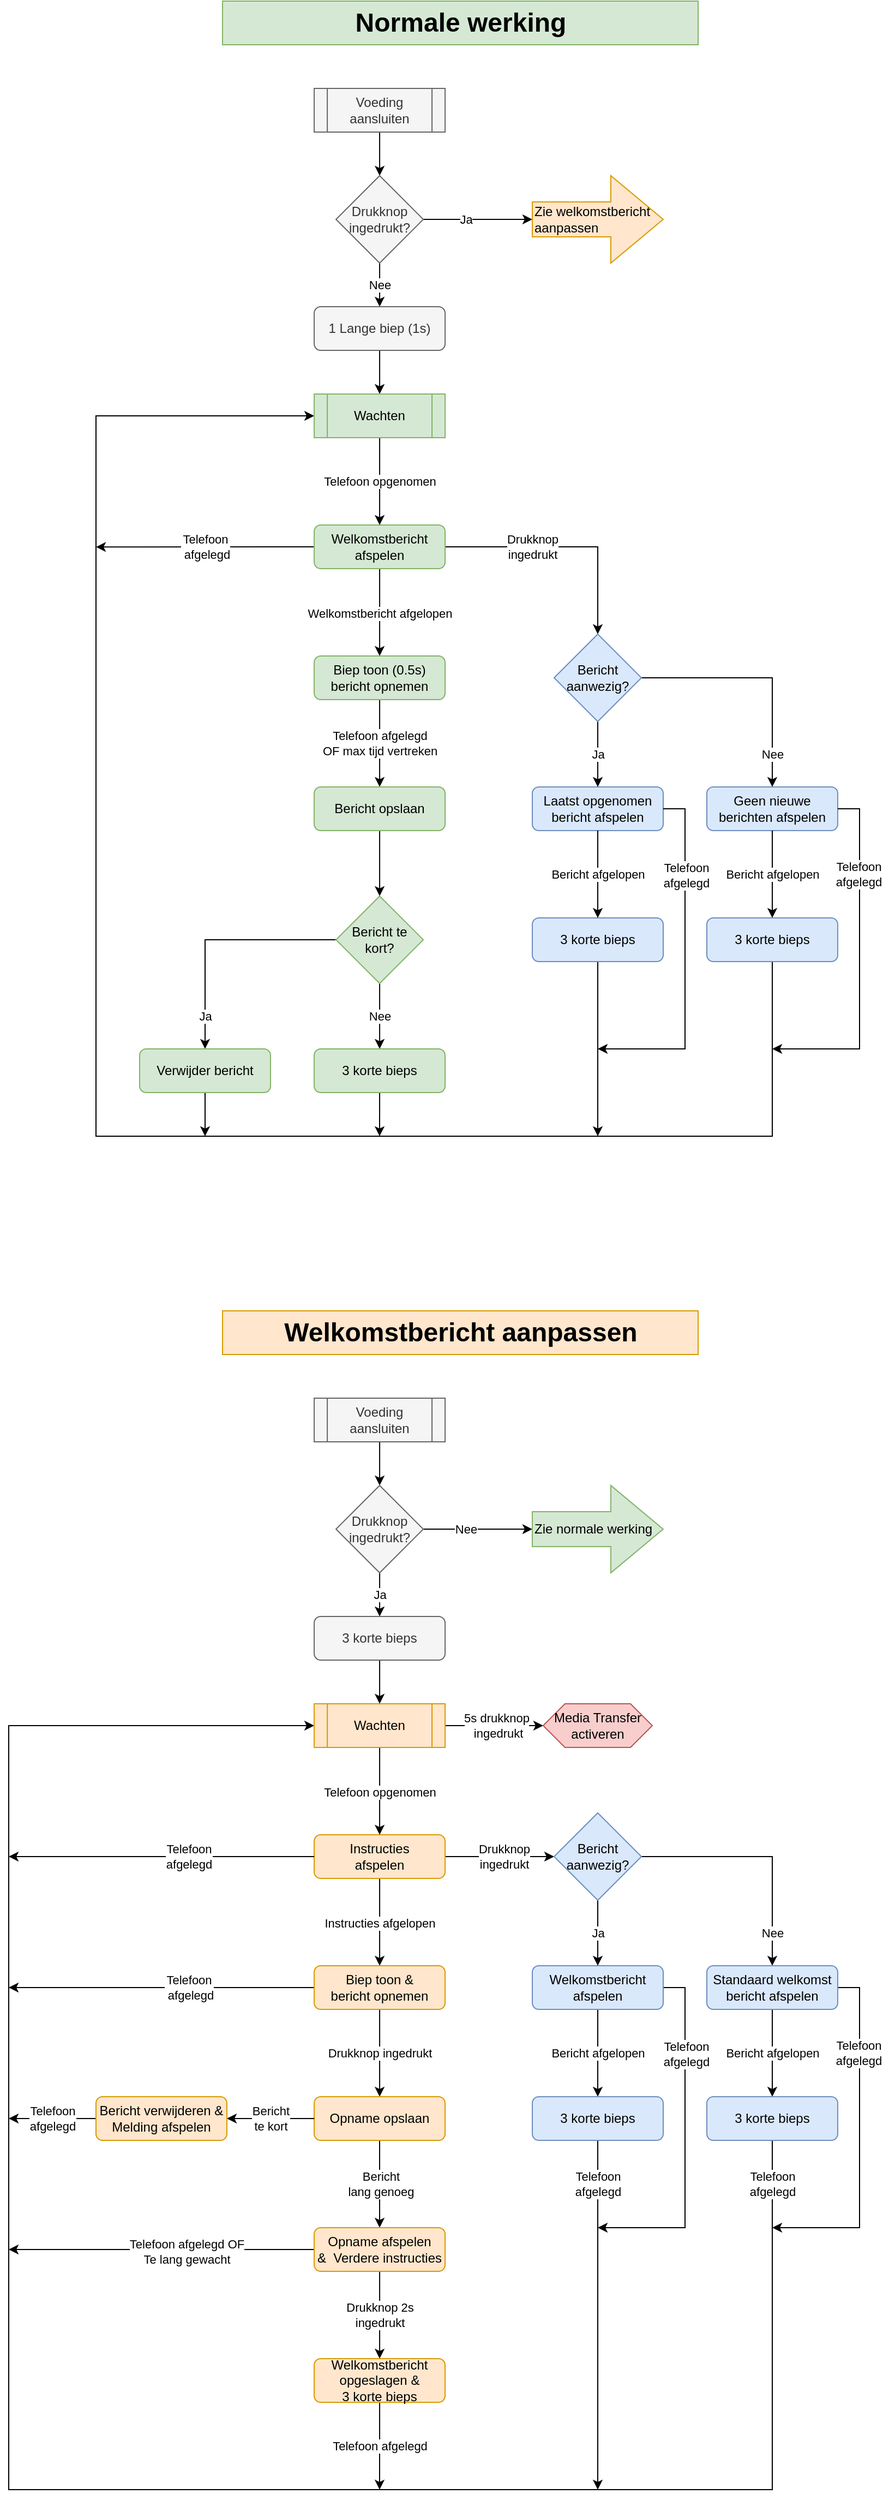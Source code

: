 <mxfile>
    <diagram id="CJo-_Jv-YDpqMQjWS3eF" name="Page-1">
        <mxGraphModel dx="1146" dy="653" grid="1" gridSize="10" guides="1" tooltips="1" connect="1" arrows="1" fold="1" page="0" pageScale="1" pageWidth="827" pageHeight="1169" math="0" shadow="0">
            <root>
                <mxCell id="0"/>
                <mxCell id="1" parent="0"/>
                <mxCell id="88" value="" style="edgeStyle=none;rounded=0;jumpSize=5;html=1;startSize=5;endSize=6;" parent="1" source="3" target="87" edge="1">
                    <mxGeometry relative="1" as="geometry"/>
                </mxCell>
                <mxCell id="3" value="Voeding aansluiten" style="shape=process;whiteSpace=wrap;html=1;backgroundOutline=1;fillColor=#f5f5f5;fontColor=#333333;strokeColor=#666666;" parent="1" vertex="1">
                    <mxGeometry x="280.04" y="120" width="120" height="40" as="geometry"/>
                </mxCell>
                <mxCell id="22" value="" style="edgeStyle=none;html=1;" parent="1" source="6" target="21" edge="1">
                    <mxGeometry relative="1" as="geometry"/>
                </mxCell>
                <mxCell id="24" value="Welkomstbericht afgelopen" style="edgeLabel;html=1;align=center;verticalAlign=middle;resizable=0;points=[];" parent="22" vertex="1" connectable="0">
                    <mxGeometry x="0.192" relative="1" as="geometry">
                        <mxPoint y="-7" as="offset"/>
                    </mxGeometry>
                </mxCell>
                <mxCell id="42" value="" style="edgeStyle=none;html=1;rounded=0;" parent="1" source="6" target="41" edge="1">
                    <mxGeometry relative="1" as="geometry">
                        <Array as="points">
                            <mxPoint x="540" y="540"/>
                        </Array>
                    </mxGeometry>
                </mxCell>
                <mxCell id="44" value="Drukknop &lt;br&gt;ingedrukt" style="edgeLabel;html=1;align=center;verticalAlign=middle;resizable=0;points=[];" parent="42" vertex="1" connectable="0">
                    <mxGeometry x="-0.244" y="6" relative="1" as="geometry">
                        <mxPoint x="-3" y="6" as="offset"/>
                    </mxGeometry>
                </mxCell>
                <mxCell id="146" value="Telefoon&lt;br&gt;&amp;nbsp;afgelegd" style="edgeStyle=none;rounded=0;jumpSize=5;html=1;exitX=0;exitY=0.5;exitDx=0;exitDy=0;startSize=5;endSize=6;" parent="1" source="6" edge="1">
                    <mxGeometry relative="1" as="geometry">
                        <mxPoint x="80" y="540.167" as="targetPoint"/>
                    </mxGeometry>
                </mxCell>
                <mxCell id="6" value="Welkomstbericht afspelen" style="rounded=1;whiteSpace=wrap;html=1;fontSize=12;glass=0;strokeWidth=1;shadow=0;fillColor=#d5e8d4;strokeColor=#82b366;" parent="1" vertex="1">
                    <mxGeometry x="280.04" y="520" width="120" height="40" as="geometry"/>
                </mxCell>
                <mxCell id="26" value="Telefoon afgelegd&lt;br&gt;OF max tijd vertreken" style="edgeStyle=none;html=1;exitX=0.5;exitY=1;exitDx=0;exitDy=0;" parent="1" source="21" target="25" edge="1">
                    <mxGeometry relative="1" as="geometry">
                        <mxPoint x="340.04" y="800" as="sourcePoint"/>
                    </mxGeometry>
                </mxCell>
                <mxCell id="140" value="Telefoon opgenomen" style="edgeStyle=none;rounded=0;jumpSize=5;html=1;startSize=5;endSize=6;" parent="1" target="6" edge="1">
                    <mxGeometry relative="1" as="geometry">
                        <mxPoint x="340.04" y="440" as="sourcePoint"/>
                    </mxGeometry>
                </mxCell>
                <mxCell id="15" value="Laatst opgenomen bericht afspelen" style="rounded=1;whiteSpace=wrap;html=1;fontSize=12;glass=0;strokeWidth=1;shadow=0;fillColor=#dae8fc;strokeColor=#6c8ebf;" parent="1" vertex="1">
                    <mxGeometry x="480" y="760" width="120" height="40" as="geometry"/>
                </mxCell>
                <mxCell id="21" value="Biep toon (0.5s)&lt;br&gt;bericht opnemen" style="rounded=1;whiteSpace=wrap;html=1;fontSize=12;glass=0;strokeWidth=1;shadow=0;fillColor=#d5e8d4;strokeColor=#82b366;" parent="1" vertex="1">
                    <mxGeometry x="280.04" y="640" width="120" height="40" as="geometry"/>
                </mxCell>
                <mxCell id="28" value="" style="edgeStyle=none;html=1;" parent="1" source="25" target="27" edge="1">
                    <mxGeometry relative="1" as="geometry"/>
                </mxCell>
                <mxCell id="25" value="Bericht opslaan" style="rounded=1;whiteSpace=wrap;html=1;fontSize=12;glass=0;strokeWidth=1;shadow=0;fillColor=#d5e8d4;strokeColor=#82b366;" parent="1" vertex="1">
                    <mxGeometry x="280.04" y="760" width="120" height="40" as="geometry"/>
                </mxCell>
                <mxCell id="31" value="" style="edgeStyle=none;html=1;rounded=0;" parent="1" source="27" target="29" edge="1">
                    <mxGeometry relative="1" as="geometry">
                        <Array as="points">
                            <mxPoint x="180" y="900"/>
                        </Array>
                    </mxGeometry>
                </mxCell>
                <mxCell id="33" value="Ja" style="edgeLabel;html=1;align=center;verticalAlign=middle;resizable=0;points=[];" parent="31" vertex="1" connectable="0">
                    <mxGeometry x="-0.28" y="1" relative="1" as="geometry">
                        <mxPoint x="-41" y="69" as="offset"/>
                    </mxGeometry>
                </mxCell>
                <mxCell id="95" value="Nee" style="edgeStyle=none;rounded=0;jumpSize=5;html=1;startSize=5;endSize=6;" parent="1" source="27" target="30" edge="1">
                    <mxGeometry relative="1" as="geometry"/>
                </mxCell>
                <mxCell id="27" value="Bericht te kort?" style="rhombus;whiteSpace=wrap;html=1;fillColor=#d5e8d4;strokeColor=#82b366;" parent="1" vertex="1">
                    <mxGeometry x="300.04" y="860" width="80" height="80" as="geometry"/>
                </mxCell>
                <mxCell id="57" style="edgeStyle=none;rounded=0;jumpSize=5;html=1;exitX=0.5;exitY=1;exitDx=0;exitDy=0;startSize=5;endSize=6;" parent="1" source="29" edge="1">
                    <mxGeometry relative="1" as="geometry">
                        <mxPoint x="180" y="1080" as="targetPoint"/>
                        <Array as="points"/>
                    </mxGeometry>
                </mxCell>
                <mxCell id="29" value="Verwijder bericht" style="rounded=1;whiteSpace=wrap;html=1;fontSize=12;glass=0;strokeWidth=1;shadow=0;fillColor=#d5e8d4;strokeColor=#82b366;" parent="1" vertex="1">
                    <mxGeometry x="120.0" y="1000" width="120" height="40" as="geometry"/>
                </mxCell>
                <mxCell id="94" style="edgeStyle=none;rounded=0;jumpSize=5;html=1;exitX=0.5;exitY=1;exitDx=0;exitDy=0;startSize=5;endSize=6;" parent="1" source="30" edge="1">
                    <mxGeometry relative="1" as="geometry">
                        <mxPoint x="340" y="1080" as="targetPoint"/>
                    </mxGeometry>
                </mxCell>
                <mxCell id="30" value="3 korte bieps" style="rounded=1;whiteSpace=wrap;html=1;fontSize=12;glass=0;strokeWidth=1;shadow=0;fillColor=#d5e8d4;strokeColor=#82b366;" parent="1" vertex="1">
                    <mxGeometry x="280.04" y="1000" width="120" height="40" as="geometry"/>
                </mxCell>
                <mxCell id="43" value="" style="edgeStyle=none;html=1;" parent="1" source="41" target="15" edge="1">
                    <mxGeometry relative="1" as="geometry"/>
                </mxCell>
                <mxCell id="45" value="Ja" style="edgeLabel;html=1;align=center;verticalAlign=middle;resizable=0;points=[];" parent="43" vertex="1" connectable="0">
                    <mxGeometry x="-0.276" relative="1" as="geometry">
                        <mxPoint y="8" as="offset"/>
                    </mxGeometry>
                </mxCell>
                <mxCell id="54" value="Nee" style="edgeStyle=none;rounded=0;jumpSize=5;html=1;exitX=1;exitY=0.5;exitDx=0;exitDy=0;entryX=0.5;entryY=0;entryDx=0;entryDy=0;startSize=5;endSize=6;" parent="1" source="41" target="52" edge="1">
                    <mxGeometry x="0.727" relative="1" as="geometry">
                        <Array as="points">
                            <mxPoint x="700" y="660"/>
                        </Array>
                        <mxPoint as="offset"/>
                    </mxGeometry>
                </mxCell>
                <mxCell id="41" value="Bericht aanwezig?" style="rhombus;whiteSpace=wrap;html=1;fillColor=#dae8fc;strokeColor=#6c8ebf;" parent="1" vertex="1">
                    <mxGeometry x="500" y="620" width="80" height="80" as="geometry"/>
                </mxCell>
                <mxCell id="55" style="edgeStyle=none;rounded=0;jumpSize=5;html=1;exitX=0.5;exitY=1;exitDx=0;exitDy=0;entryX=0;entryY=0.5;entryDx=0;entryDy=0;startSize=5;endSize=6;" parent="1" source="189" edge="1">
                    <mxGeometry relative="1" as="geometry">
                        <mxPoint x="280.04" y="420" as="targetPoint"/>
                        <Array as="points">
                            <mxPoint x="700" y="1080"/>
                            <mxPoint x="80" y="1080"/>
                            <mxPoint x="80" y="420"/>
                        </Array>
                    </mxGeometry>
                </mxCell>
                <mxCell id="52" value="Geen nieuwe berichten afspelen" style="rounded=1;whiteSpace=wrap;html=1;fontSize=12;glass=0;strokeWidth=1;shadow=0;fillColor=#dae8fc;strokeColor=#6c8ebf;" parent="1" vertex="1">
                    <mxGeometry x="640" y="760" width="120" height="40" as="geometry"/>
                </mxCell>
                <mxCell id="92" value="Nee" style="edgeStyle=none;rounded=0;jumpSize=5;html=1;startSize=5;endSize=6;" parent="1" source="87" target="91" edge="1">
                    <mxGeometry relative="1" as="geometry"/>
                </mxCell>
                <mxCell id="98" value="" style="edgeStyle=none;rounded=0;jumpSize=5;html=1;startSize=5;endSize=6;" parent="1" source="87" target="97" edge="1">
                    <mxGeometry relative="1" as="geometry"/>
                </mxCell>
                <mxCell id="99" value="Ja" style="edgeLabel;html=1;align=center;verticalAlign=middle;resizable=0;points=[];" parent="98" vertex="1" connectable="0">
                    <mxGeometry x="-0.439" y="4" relative="1" as="geometry">
                        <mxPoint x="11" y="4" as="offset"/>
                    </mxGeometry>
                </mxCell>
                <mxCell id="87" value="Drukknop ingedrukt?" style="rhombus;whiteSpace=wrap;html=1;fillColor=#f5f5f5;strokeColor=#666666;fontColor=#333333;" parent="1" vertex="1">
                    <mxGeometry x="300.04" y="200" width="80" height="80" as="geometry"/>
                </mxCell>
                <mxCell id="93" value="" style="edgeStyle=none;rounded=0;jumpSize=5;html=1;startSize=5;endSize=6;" parent="1" source="91" edge="1">
                    <mxGeometry relative="1" as="geometry">
                        <mxPoint x="340.04" y="400" as="targetPoint"/>
                    </mxGeometry>
                </mxCell>
                <mxCell id="91" value="1 Lange biep (1s)" style="rounded=1;whiteSpace=wrap;html=1;fontSize=12;glass=0;strokeWidth=1;shadow=0;fillColor=#f5f5f5;strokeColor=#666666;fontColor=#333333;" parent="1" vertex="1">
                    <mxGeometry x="280.04" y="320" width="120" height="40" as="geometry"/>
                </mxCell>
                <mxCell id="97" value="Zie welkomstbericht &lt;br&gt;aanpassen" style="shape=singleArrow;whiteSpace=wrap;html=1;arrowWidth=0.4;arrowSize=0.4;fillColor=#ffe6cc;strokeColor=#d79b00;align=left;" parent="1" vertex="1">
                    <mxGeometry x="480" y="200" width="119.96" height="80" as="geometry"/>
                </mxCell>
                <mxCell id="102" value="Normale werking" style="text;strokeColor=#82b366;fillColor=#d5e8d4;html=1;fontSize=24;fontStyle=1;verticalAlign=middle;align=center;" parent="1" vertex="1">
                    <mxGeometry x="196" y="40" width="436" height="40" as="geometry"/>
                </mxCell>
                <mxCell id="103" value="Welkomstbericht aanpassen" style="text;strokeColor=#d79b00;fillColor=#ffe6cc;html=1;fontSize=24;fontStyle=1;verticalAlign=middle;align=center;" parent="1" vertex="1">
                    <mxGeometry x="196" y="1240" width="436" height="40" as="geometry"/>
                </mxCell>
                <mxCell id="104" value="" style="edgeStyle=none;rounded=0;jumpSize=5;html=1;startSize=5;endSize=6;" parent="1" source="105" target="136" edge="1">
                    <mxGeometry relative="1" as="geometry"/>
                </mxCell>
                <mxCell id="105" value="Voeding aansluiten" style="shape=process;whiteSpace=wrap;html=1;backgroundOutline=1;fillColor=#f5f5f5;fontColor=#333333;strokeColor=#666666;" parent="1" vertex="1">
                    <mxGeometry x="280.04" y="1320" width="120" height="40" as="geometry"/>
                </mxCell>
                <mxCell id="106" value="" style="edgeStyle=none;html=1;" parent="1" source="110" target="116" edge="1">
                    <mxGeometry relative="1" as="geometry"/>
                </mxCell>
                <mxCell id="107" value="Instructies afgelopen" style="edgeLabel;html=1;align=center;verticalAlign=middle;resizable=0;points=[];" parent="106" vertex="1" connectable="0">
                    <mxGeometry x="0.192" relative="1" as="geometry">
                        <mxPoint y="-7" as="offset"/>
                    </mxGeometry>
                </mxCell>
                <mxCell id="108" value="" style="edgeStyle=none;html=1;" parent="1" source="110" target="130" edge="1">
                    <mxGeometry relative="1" as="geometry"/>
                </mxCell>
                <mxCell id="109" value="Drukknop &lt;br&gt;ingedrukt" style="edgeLabel;html=1;align=center;verticalAlign=middle;resizable=0;points=[];" parent="108" vertex="1" connectable="0">
                    <mxGeometry x="-0.244" y="6" relative="1" as="geometry">
                        <mxPoint x="16" y="6" as="offset"/>
                    </mxGeometry>
                </mxCell>
                <mxCell id="110" value="Instructies&lt;br&gt;afspelen" style="rounded=1;whiteSpace=wrap;html=1;fontSize=12;glass=0;strokeWidth=1;shadow=0;fillColor=#ffe6cc;strokeColor=#d79b00;" parent="1" vertex="1">
                    <mxGeometry x="280.04" y="1720" width="120" height="40" as="geometry"/>
                </mxCell>
                <mxCell id="111" value="Drukknop ingedrukt" style="edgeStyle=none;html=1;exitX=0.5;exitY=1;exitDx=0;exitDy=0;" parent="1" source="116" target="118" edge="1">
                    <mxGeometry relative="1" as="geometry">
                        <mxPoint x="340.04" y="2000" as="sourcePoint"/>
                    </mxGeometry>
                </mxCell>
                <mxCell id="141" value="" style="edgeStyle=none;rounded=0;jumpSize=5;html=1;startSize=5;endSize=6;" parent="1" target="110" edge="1">
                    <mxGeometry relative="1" as="geometry">
                        <mxPoint x="340.04" y="1640" as="sourcePoint"/>
                    </mxGeometry>
                </mxCell>
                <mxCell id="142" value="Telefoon opgenomen" style="edgeLabel;html=1;align=center;verticalAlign=middle;resizable=0;points=[];" parent="141" vertex="1" connectable="0">
                    <mxGeometry x="0.265" y="4" relative="1" as="geometry">
                        <mxPoint x="-4" y="-10" as="offset"/>
                    </mxGeometry>
                </mxCell>
                <mxCell id="114" style="edgeStyle=none;rounded=0;jumpSize=5;html=1;exitX=0.5;exitY=1;exitDx=0;exitDy=0;startSize=5;endSize=6;" parent="1" source="165" edge="1">
                    <mxGeometry relative="1" as="geometry">
                        <mxPoint x="540" y="2320" as="targetPoint"/>
                    </mxGeometry>
                </mxCell>
                <mxCell id="169" value="Telefoon&lt;br&gt;afgelegd" style="edgeLabel;html=1;align=center;verticalAlign=middle;resizable=0;points=[];" parent="114" vertex="1" connectable="0">
                    <mxGeometry x="-0.274" relative="1" as="geometry">
                        <mxPoint y="-76" as="offset"/>
                    </mxGeometry>
                </mxCell>
                <mxCell id="167" value="Bericht afgelopen" style="edgeStyle=none;rounded=0;jumpSize=5;html=1;startSize=5;endSize=6;fillColor=default;" parent="1" source="115" target="165" edge="1">
                    <mxGeometry relative="1" as="geometry"/>
                </mxCell>
                <mxCell id="171" style="edgeStyle=none;rounded=0;jumpSize=5;html=1;exitX=1;exitY=0.5;exitDx=0;exitDy=0;startSize=5;endSize=6;fillColor=default;" parent="1" source="115" edge="1">
                    <mxGeometry relative="1" as="geometry">
                        <mxPoint x="540" y="2080" as="targetPoint"/>
                        <Array as="points">
                            <mxPoint x="620" y="1860"/>
                            <mxPoint x="620" y="2080"/>
                        </Array>
                    </mxGeometry>
                </mxCell>
                <mxCell id="172" value="Telefoon &lt;br&gt;afgelegd" style="edgeLabel;html=1;align=center;verticalAlign=middle;resizable=0;points=[];" parent="171" vertex="1" connectable="0">
                    <mxGeometry x="0.27" y="1" relative="1" as="geometry">
                        <mxPoint y="-122" as="offset"/>
                    </mxGeometry>
                </mxCell>
                <mxCell id="115" value="Welkomstbericht afspelen" style="rounded=1;whiteSpace=wrap;html=1;fontSize=12;glass=0;strokeWidth=1;shadow=0;fillColor=#dae8fc;strokeColor=#6c8ebf;" parent="1" vertex="1">
                    <mxGeometry x="480" y="1840" width="120" height="40" as="geometry"/>
                </mxCell>
                <mxCell id="144" style="edgeStyle=none;rounded=0;jumpSize=5;html=1;exitX=0;exitY=0.5;exitDx=0;exitDy=0;startSize=5;endSize=6;" parent="1" source="110" edge="1">
                    <mxGeometry relative="1" as="geometry">
                        <mxPoint y="1740" as="targetPoint"/>
                    </mxGeometry>
                </mxCell>
                <mxCell id="145" value="Telefoon &lt;br&gt;afgelegd" style="edgeLabel;html=1;align=center;verticalAlign=middle;resizable=0;points=[];" parent="144" vertex="1" connectable="0">
                    <mxGeometry x="-0.226" y="2" relative="1" as="geometry">
                        <mxPoint x="-7" y="-2" as="offset"/>
                    </mxGeometry>
                </mxCell>
                <mxCell id="150" style="edgeStyle=none;rounded=0;jumpSize=5;html=1;exitX=0;exitY=0.5;exitDx=0;exitDy=0;startSize=5;endSize=6;fillColor=default;" parent="1" source="116" edge="1">
                    <mxGeometry relative="1" as="geometry">
                        <mxPoint y="1860" as="targetPoint"/>
                    </mxGeometry>
                </mxCell>
                <mxCell id="151" value="Telefoon&lt;br&gt;&amp;nbsp;afgelegd" style="edgeLabel;html=1;align=center;verticalAlign=middle;resizable=0;points=[];" parent="150" vertex="1" connectable="0">
                    <mxGeometry x="-0.205" y="-1" relative="1" as="geometry">
                        <mxPoint x="-4" y="1" as="offset"/>
                    </mxGeometry>
                </mxCell>
                <mxCell id="116" value="Biep toon &amp;amp;&lt;br&gt;bericht opnemen" style="rounded=1;whiteSpace=wrap;html=1;fontSize=12;glass=0;strokeWidth=1;shadow=0;fillColor=#ffe6cc;strokeColor=#d79b00;" parent="1" vertex="1">
                    <mxGeometry x="280.04" y="1840" width="120" height="40" as="geometry"/>
                </mxCell>
                <mxCell id="163" value="" style="edgeStyle=none;rounded=0;jumpSize=5;html=1;startSize=5;endSize=6;fillColor=default;" parent="1" source="118" target="126" edge="1">
                    <mxGeometry relative="1" as="geometry">
                        <Array as="points">
                            <mxPoint x="340" y="2030"/>
                        </Array>
                    </mxGeometry>
                </mxCell>
                <mxCell id="164" value="Bericht &lt;br&gt;lang genoeg" style="edgeLabel;html=1;align=center;verticalAlign=middle;resizable=0;points=[];" parent="163" vertex="1" connectable="0">
                    <mxGeometry x="-0.012" y="1" relative="1" as="geometry">
                        <mxPoint as="offset"/>
                    </mxGeometry>
                </mxCell>
                <mxCell id="118" value="Opname opslaan" style="rounded=1;whiteSpace=wrap;html=1;fontSize=12;glass=0;strokeWidth=1;shadow=0;fillColor=#ffe6cc;strokeColor=#d79b00;" parent="1" vertex="1">
                    <mxGeometry x="280.04" y="1960" width="120" height="40" as="geometry"/>
                </mxCell>
                <mxCell id="119" value="Bericht &lt;br&gt;te kort" style="edgeStyle=none;html=1;rounded=0;exitX=0;exitY=0.5;exitDx=0;exitDy=0;" parent="1" source="118" target="124" edge="1">
                    <mxGeometry relative="1" as="geometry">
                        <Array as="points"/>
                    </mxGeometry>
                </mxCell>
                <mxCell id="123" value="Telefoon &lt;br&gt;afgelegd" style="edgeStyle=none;rounded=0;jumpSize=5;html=1;exitX=0;exitY=0.5;exitDx=0;exitDy=0;startSize=5;endSize=6;" parent="1" source="124" edge="1">
                    <mxGeometry relative="1" as="geometry">
                        <mxPoint y="1980" as="targetPoint"/>
                        <Array as="points"/>
                        <mxPoint as="offset"/>
                    </mxGeometry>
                </mxCell>
                <mxCell id="124" value="Bericht verwijderen &amp;amp; Melding afspelen" style="rounded=1;whiteSpace=wrap;html=1;fontSize=12;glass=0;strokeWidth=1;shadow=0;fillColor=#ffe6cc;strokeColor=#d79b00;" parent="1" vertex="1">
                    <mxGeometry x="80.0" y="1960" width="120" height="40" as="geometry"/>
                </mxCell>
                <mxCell id="125" style="edgeStyle=none;rounded=0;jumpSize=5;html=1;exitX=0.5;exitY=1;exitDx=0;exitDy=0;startSize=5;endSize=6;entryX=0.5;entryY=0;entryDx=0;entryDy=0;" parent="1" source="126" target="154" edge="1">
                    <mxGeometry relative="1" as="geometry">
                        <mxPoint x="340" y="2160" as="targetPoint"/>
                    </mxGeometry>
                </mxCell>
                <mxCell id="155" value="Drukknop 2s &lt;br&gt;ingedrukt" style="edgeLabel;html=1;align=center;verticalAlign=middle;resizable=0;points=[];" parent="125" vertex="1" connectable="0">
                    <mxGeometry x="-0.198" y="1" relative="1" as="geometry">
                        <mxPoint x="-1" y="8" as="offset"/>
                    </mxGeometry>
                </mxCell>
                <mxCell id="152" style="edgeStyle=none;rounded=0;jumpSize=5;html=1;exitX=0;exitY=0.5;exitDx=0;exitDy=0;startSize=5;endSize=6;fillColor=default;" parent="1" source="126" edge="1">
                    <mxGeometry relative="1" as="geometry">
                        <mxPoint y="2100" as="targetPoint"/>
                    </mxGeometry>
                </mxCell>
                <mxCell id="153" value="Telefoon afgelegd OF&lt;br&gt;Te lang gewacht" style="edgeLabel;html=1;align=center;verticalAlign=middle;resizable=0;points=[];" parent="152" vertex="1" connectable="0">
                    <mxGeometry x="-0.162" y="2" relative="1" as="geometry">
                        <mxPoint as="offset"/>
                    </mxGeometry>
                </mxCell>
                <mxCell id="126" value="Opname afspelen&lt;br&gt;&amp;amp;&amp;nbsp; Verdere instructies" style="rounded=1;whiteSpace=wrap;html=1;fontSize=12;glass=0;strokeWidth=1;shadow=0;fillColor=#ffe6cc;strokeColor=#d79b00;" parent="1" vertex="1">
                    <mxGeometry x="280.04" y="2080" width="120" height="40" as="geometry"/>
                </mxCell>
                <mxCell id="127" value="" style="edgeStyle=none;html=1;" parent="1" source="130" target="115" edge="1">
                    <mxGeometry relative="1" as="geometry"/>
                </mxCell>
                <mxCell id="128" value="Ja" style="edgeLabel;html=1;align=center;verticalAlign=middle;resizable=0;points=[];" parent="127" vertex="1" connectable="0">
                    <mxGeometry x="-0.276" relative="1" as="geometry">
                        <mxPoint y="8" as="offset"/>
                    </mxGeometry>
                </mxCell>
                <mxCell id="129" value="Nee" style="edgeStyle=none;rounded=0;jumpSize=5;html=1;exitX=1;exitY=0.5;exitDx=0;exitDy=0;entryX=0.5;entryY=0;entryDx=0;entryDy=0;startSize=5;endSize=6;" parent="1" source="130" target="132" edge="1">
                    <mxGeometry x="0.727" relative="1" as="geometry">
                        <Array as="points">
                            <mxPoint x="700" y="1740"/>
                        </Array>
                        <mxPoint as="offset"/>
                    </mxGeometry>
                </mxCell>
                <mxCell id="130" value="Bericht aanwezig?" style="rhombus;whiteSpace=wrap;html=1;fillColor=#dae8fc;strokeColor=#6c8ebf;" parent="1" vertex="1">
                    <mxGeometry x="500" y="1700" width="80" height="80" as="geometry"/>
                </mxCell>
                <mxCell id="131" style="edgeStyle=none;rounded=0;jumpSize=5;html=1;exitX=0.5;exitY=1;exitDx=0;exitDy=0;entryX=0;entryY=0.5;entryDx=0;entryDy=0;startSize=5;endSize=6;" parent="1" source="166" edge="1">
                    <mxGeometry relative="1" as="geometry">
                        <Array as="points">
                            <mxPoint x="700" y="2320"/>
                            <mxPoint y="2320"/>
                            <mxPoint y="1620"/>
                        </Array>
                        <mxPoint x="280.04" y="1620" as="targetPoint"/>
                    </mxGeometry>
                </mxCell>
                <mxCell id="170" value="Telefoon&lt;br&gt;afgelegd" style="edgeLabel;html=1;align=center;verticalAlign=middle;resizable=0;points=[];" parent="131" vertex="1" connectable="0">
                    <mxGeometry x="-0.878" y="-3" relative="1" as="geometry">
                        <mxPoint x="3" y="-82" as="offset"/>
                    </mxGeometry>
                </mxCell>
                <mxCell id="183" style="edgeStyle=none;rounded=0;jumpSize=5;html=1;exitX=1;exitY=0.5;exitDx=0;exitDy=0;startSize=5;endSize=6;fillColor=default;" parent="131" source="52" edge="1">
                    <mxGeometry relative="1" as="geometry">
                        <mxPoint x="700" y="1000" as="targetPoint"/>
                        <mxPoint x="1040" y="860" as="sourcePoint"/>
                        <Array as="points">
                            <mxPoint x="780" y="780"/>
                            <mxPoint x="780" y="1000"/>
                        </Array>
                    </mxGeometry>
                </mxCell>
                <mxCell id="184" value="Telefoon&lt;br&gt;afgelegd" style="edgeLabel;html=1;align=center;verticalAlign=middle;resizable=0;points=[];" parent="183" vertex="1" connectable="0">
                    <mxGeometry x="0.263" y="-1" relative="1" as="geometry">
                        <mxPoint y="-122" as="offset"/>
                    </mxGeometry>
                </mxCell>
                <mxCell id="168" value="Bericht afgelopen" style="edgeStyle=none;rounded=0;jumpSize=5;html=1;startSize=5;endSize=6;fillColor=default;" parent="1" source="132" target="166" edge="1">
                    <mxGeometry relative="1" as="geometry"/>
                </mxCell>
                <mxCell id="173" style="edgeStyle=none;rounded=0;jumpSize=5;html=1;exitX=1;exitY=0.5;exitDx=0;exitDy=0;startSize=5;endSize=6;fillColor=default;" parent="1" source="132" edge="1">
                    <mxGeometry relative="1" as="geometry">
                        <mxPoint x="700" y="2080" as="targetPoint"/>
                        <Array as="points">
                            <mxPoint x="780" y="1860"/>
                            <mxPoint x="780" y="2080"/>
                        </Array>
                    </mxGeometry>
                </mxCell>
                <mxCell id="174" value="Telefoon&lt;br&gt;afgelegd" style="edgeLabel;html=1;align=center;verticalAlign=middle;resizable=0;points=[];" parent="173" vertex="1" connectable="0">
                    <mxGeometry x="0.263" y="-1" relative="1" as="geometry">
                        <mxPoint y="-122" as="offset"/>
                    </mxGeometry>
                </mxCell>
                <mxCell id="132" value="Standaard welkomst bericht afspelen" style="rounded=1;whiteSpace=wrap;html=1;fontSize=12;glass=0;strokeWidth=1;shadow=0;fillColor=#dae8fc;strokeColor=#6c8ebf;" parent="1" vertex="1">
                    <mxGeometry x="640" y="1840" width="120" height="40" as="geometry"/>
                </mxCell>
                <mxCell id="133" value="Ja" style="edgeStyle=none;rounded=0;jumpSize=5;html=1;startSize=5;endSize=6;" parent="1" source="136" target="138" edge="1">
                    <mxGeometry relative="1" as="geometry">
                        <mxPoint as="offset"/>
                    </mxGeometry>
                </mxCell>
                <mxCell id="134" value="" style="edgeStyle=none;rounded=0;jumpSize=5;html=1;startSize=5;endSize=6;entryX=0;entryY=0.5;entryDx=0;entryDy=0;entryPerimeter=0;" parent="1" source="136" target="158" edge="1">
                    <mxGeometry relative="1" as="geometry">
                        <mxPoint x="460.04" y="1440" as="targetPoint"/>
                    </mxGeometry>
                </mxCell>
                <mxCell id="135" value="Nee" style="edgeLabel;html=1;align=center;verticalAlign=middle;resizable=0;points=[];" parent="134" vertex="1" connectable="0">
                    <mxGeometry x="-0.439" y="4" relative="1" as="geometry">
                        <mxPoint x="11" y="4" as="offset"/>
                    </mxGeometry>
                </mxCell>
                <mxCell id="136" value="Drukknop ingedrukt?" style="rhombus;whiteSpace=wrap;html=1;fillColor=#f5f5f5;strokeColor=#666666;fontColor=#333333;" parent="1" vertex="1">
                    <mxGeometry x="300.04" y="1400" width="80" height="80" as="geometry"/>
                </mxCell>
                <mxCell id="137" value="" style="edgeStyle=none;rounded=0;jumpSize=5;html=1;startSize=5;endSize=6;" parent="1" source="138" edge="1">
                    <mxGeometry relative="1" as="geometry">
                        <mxPoint x="340.04" y="1600" as="targetPoint"/>
                    </mxGeometry>
                </mxCell>
                <mxCell id="138" value="3 korte bieps" style="rounded=1;whiteSpace=wrap;html=1;fontSize=12;glass=0;strokeWidth=1;shadow=0;fillColor=#f5f5f5;strokeColor=#666666;fontColor=#333333;" parent="1" vertex="1">
                    <mxGeometry x="280.04" y="1520" width="120" height="40" as="geometry"/>
                </mxCell>
                <mxCell id="156" style="edgeStyle=none;rounded=0;jumpSize=5;html=1;exitX=0.5;exitY=1;exitDx=0;exitDy=0;startSize=5;endSize=6;fillColor=default;" parent="1" source="154" edge="1">
                    <mxGeometry relative="1" as="geometry">
                        <mxPoint x="340" y="2320" as="targetPoint"/>
                    </mxGeometry>
                </mxCell>
                <mxCell id="157" value="Telefoon afgelegd" style="edgeLabel;html=1;align=center;verticalAlign=middle;resizable=0;points=[];" parent="156" vertex="1" connectable="0">
                    <mxGeometry x="0.3" relative="1" as="geometry">
                        <mxPoint y="-12" as="offset"/>
                    </mxGeometry>
                </mxCell>
                <mxCell id="154" value="Welkomstbericht opgeslagen &amp;amp; &lt;br&gt;3 korte bieps" style="rounded=1;whiteSpace=wrap;html=1;fontSize=12;glass=0;strokeWidth=1;shadow=0;fillColor=#ffe6cc;strokeColor=#d79b00;" parent="1" vertex="1">
                    <mxGeometry x="280.04" y="2200" width="120" height="40" as="geometry"/>
                </mxCell>
                <mxCell id="158" value="Zie normale werking" style="shape=singleArrow;whiteSpace=wrap;html=1;arrowWidth=0.4;arrowSize=0.4;fillColor=#d5e8d4;strokeColor=#82b366;align=left;" parent="1" vertex="1">
                    <mxGeometry x="480" y="1400" width="119.96" height="80" as="geometry"/>
                </mxCell>
                <mxCell id="176" value="" style="edgeStyle=none;rounded=0;jumpSize=5;html=1;startSize=5;endSize=6;fillColor=default;" parent="1" source="160" target="175" edge="1">
                    <mxGeometry relative="1" as="geometry"/>
                </mxCell>
                <mxCell id="177" value="5s drukknop&lt;br&gt;&amp;nbsp;ingedrukt" style="edgeLabel;html=1;align=center;verticalAlign=middle;resizable=0;points=[];" parent="176" vertex="1" connectable="0">
                    <mxGeometry x="0.459" relative="1" as="geometry">
                        <mxPoint x="-19" as="offset"/>
                    </mxGeometry>
                </mxCell>
                <mxCell id="160" value="Wachten" style="shape=process;whiteSpace=wrap;html=1;backgroundOutline=1;fillColor=#ffe6cc;strokeColor=#d79b00;" parent="1" vertex="1">
                    <mxGeometry x="280.04" y="1600" width="120" height="40" as="geometry"/>
                </mxCell>
                <mxCell id="161" value="Wachten" style="shape=process;whiteSpace=wrap;html=1;backgroundOutline=1;fillColor=#d5e8d4;strokeColor=#82b366;" parent="1" vertex="1">
                    <mxGeometry x="280.04" y="400" width="120" height="40" as="geometry"/>
                </mxCell>
                <mxCell id="165" value="3 korte bieps" style="rounded=1;whiteSpace=wrap;html=1;fontSize=12;glass=0;strokeWidth=1;shadow=0;fillColor=#dae8fc;strokeColor=#6c8ebf;" parent="1" vertex="1">
                    <mxGeometry x="480" y="1960" width="120" height="40" as="geometry"/>
                </mxCell>
                <mxCell id="166" value="3 korte bieps" style="rounded=1;whiteSpace=wrap;html=1;fontSize=12;glass=0;strokeWidth=1;shadow=0;fillColor=#dae8fc;strokeColor=#6c8ebf;" parent="1" vertex="1">
                    <mxGeometry x="640" y="1960" width="120" height="40" as="geometry"/>
                </mxCell>
                <mxCell id="175" value="Media Transfer activeren" style="shape=hexagon;perimeter=hexagonPerimeter2;whiteSpace=wrap;html=1;fixedSize=1;fillColor=#f8cecc;strokeColor=#b85450;" parent="1" vertex="1">
                    <mxGeometry x="489.96" y="1600" width="100.04" height="40" as="geometry"/>
                </mxCell>
                <mxCell id="179" style="edgeStyle=none;rounded=0;jumpSize=5;html=1;exitX=1;exitY=0.5;exitDx=0;exitDy=0;startSize=5;endSize=6;fillColor=default;" parent="1" source="15" edge="1">
                    <mxGeometry relative="1" as="geometry">
                        <mxPoint x="540" y="1000" as="targetPoint"/>
                        <Array as="points">
                            <mxPoint x="620" y="780"/>
                            <mxPoint x="620" y="1000"/>
                        </Array>
                    </mxGeometry>
                </mxCell>
                <mxCell id="180" value="Telefoon &lt;br&gt;afgelegd" style="edgeLabel;html=1;align=center;verticalAlign=middle;resizable=0;points=[];" parent="179" vertex="1" connectable="0">
                    <mxGeometry x="0.27" y="1" relative="1" as="geometry">
                        <mxPoint y="-122" as="offset"/>
                    </mxGeometry>
                </mxCell>
                <mxCell id="182" value="Bericht afgelopen" style="edgeStyle=none;rounded=0;jumpSize=5;html=1;startSize=5;endSize=6;fillColor=default;entryX=0.5;entryY=0;entryDx=0;entryDy=0;" parent="1" target="189" edge="1">
                    <mxGeometry relative="1" as="geometry">
                        <mxPoint x="700" y="800" as="sourcePoint"/>
                    </mxGeometry>
                </mxCell>
                <mxCell id="191" style="edgeStyle=none;rounded=0;jumpSize=5;html=1;exitX=0.5;exitY=1;exitDx=0;exitDy=0;startSize=5;endSize=6;fillColor=default;" parent="1" source="188" edge="1">
                    <mxGeometry relative="1" as="geometry">
                        <mxPoint x="540" y="1080" as="targetPoint"/>
                    </mxGeometry>
                </mxCell>
                <mxCell id="188" value="3 korte bieps" style="rounded=1;whiteSpace=wrap;html=1;fontSize=12;glass=0;strokeWidth=1;shadow=0;fillColor=#dae8fc;strokeColor=#6c8ebf;" parent="1" vertex="1">
                    <mxGeometry x="480" y="880" width="120" height="40" as="geometry"/>
                </mxCell>
                <mxCell id="189" value="3 korte bieps" style="rounded=1;whiteSpace=wrap;html=1;fontSize=12;glass=0;strokeWidth=1;shadow=0;fillColor=#dae8fc;strokeColor=#6c8ebf;" parent="1" vertex="1">
                    <mxGeometry x="640" y="880" width="120" height="40" as="geometry"/>
                </mxCell>
                <mxCell id="178" value="Bericht afgelopen" style="edgeStyle=none;rounded=0;jumpSize=5;html=1;startSize=5;endSize=6;fillColor=default;exitX=0.5;exitY=1;exitDx=0;exitDy=0;entryX=0.5;entryY=0;entryDx=0;entryDy=0;" parent="1" source="15" target="188" edge="1">
                    <mxGeometry relative="1" as="geometry">
                        <mxPoint as="offset"/>
                    </mxGeometry>
                </mxCell>
            </root>
        </mxGraphModel>
    </diagram>
</mxfile>